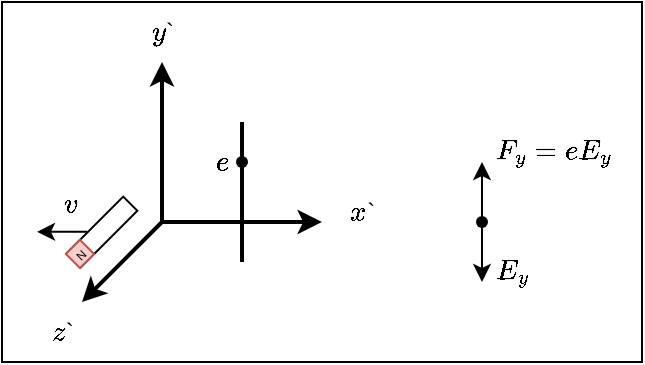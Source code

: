 <mxfile>
    <diagram id="6AsLAJR6rR4d6Buv_e9T" name="Moving Magnet Viewpoint">
        <mxGraphModel dx="594" dy="383" grid="1" gridSize="10" guides="1" tooltips="1" connect="1" arrows="1" fold="1" page="1" pageScale="1" pageWidth="850" pageHeight="1100" math="1" shadow="0">
            <root>
                <mxCell id="0"/>
                <mxCell id="1" parent="0"/>
                <mxCell id="tNNEHWLQzJgv0AfUDhNk-1" value="" style="rounded=0;whiteSpace=wrap;html=1;fontSize=6;" vertex="1" parent="1">
                    <mxGeometry x="260" y="120" width="320" height="180" as="geometry"/>
                </mxCell>
                <mxCell id="NuhRCnbj-rR4ml6HiLZx-2" value="`x``" style="text;html=1;align=center;verticalAlign=middle;resizable=0;points=[];autosize=1;strokeColor=none;fillColor=none;container=0;" parent="1" vertex="1">
                    <mxGeometry x="420" y="210" width="40" height="30" as="geometry"/>
                </mxCell>
                <mxCell id="NuhRCnbj-rR4ml6HiLZx-3" value="" style="endArrow=classic;html=1;rounded=0;strokeWidth=2;" parent="1" edge="1">
                    <mxGeometry width="50" height="50" relative="1" as="geometry">
                        <mxPoint x="340" y="230" as="sourcePoint"/>
                        <mxPoint x="300" y="270" as="targetPoint"/>
                    </mxGeometry>
                </mxCell>
                <mxCell id="NuhRCnbj-rR4ml6HiLZx-4" value="" style="endArrow=classic;html=1;rounded=0;strokeWidth=2;" parent="1" edge="1">
                    <mxGeometry width="50" height="50" relative="1" as="geometry">
                        <mxPoint x="340" y="230" as="sourcePoint"/>
                        <mxPoint x="420" y="230" as="targetPoint"/>
                    </mxGeometry>
                </mxCell>
                <mxCell id="NuhRCnbj-rR4ml6HiLZx-5" value="" style="endArrow=classic;html=1;rounded=0;strokeWidth=2;" parent="1" edge="1">
                    <mxGeometry width="50" height="50" relative="1" as="geometry">
                        <mxPoint x="340" y="230" as="sourcePoint"/>
                        <mxPoint x="340" y="150" as="targetPoint"/>
                    </mxGeometry>
                </mxCell>
                <mxCell id="NuhRCnbj-rR4ml6HiLZx-6" value="" style="endArrow=none;html=1;rounded=0;strokeWidth=2;" parent="1" source="NuhRCnbj-rR4ml6HiLZx-8" edge="1">
                    <mxGeometry width="50" height="50" relative="1" as="geometry">
                        <mxPoint x="380" y="250" as="sourcePoint"/>
                        <mxPoint x="380" y="180" as="targetPoint"/>
                    </mxGeometry>
                </mxCell>
                <mxCell id="NuhRCnbj-rR4ml6HiLZx-7" value="" style="endArrow=none;html=1;rounded=0;strokeWidth=2;" parent="1" target="NuhRCnbj-rR4ml6HiLZx-8" edge="1">
                    <mxGeometry width="50" height="50" relative="1" as="geometry">
                        <mxPoint x="380" y="250" as="sourcePoint"/>
                        <mxPoint x="380" y="180" as="targetPoint"/>
                    </mxGeometry>
                </mxCell>
                <mxCell id="NuhRCnbj-rR4ml6HiLZx-8" value="" style="shape=waypoint;sketch=0;fillStyle=solid;size=6;pointerEvents=1;points=[];fillColor=none;resizable=0;rotatable=0;perimeter=centerPerimeter;snapToPoint=1;container=0;" parent="1" vertex="1">
                    <mxGeometry x="370" y="190" width="20" height="20" as="geometry"/>
                </mxCell>
                <mxCell id="NuhRCnbj-rR4ml6HiLZx-9" value="`e`" style="text;html=1;align=center;verticalAlign=middle;resizable=0;points=[];autosize=1;strokeColor=none;fillColor=none;container=0;" parent="1" vertex="1">
                    <mxGeometry x="350" y="185" width="40" height="30" as="geometry"/>
                </mxCell>
                <mxCell id="NuhRCnbj-rR4ml6HiLZx-11" value="" style="endArrow=classic;html=1;rounded=0;fontFamily=Comic Sans MS;fontSize=18;fontColor=default;autosize=1;resizable=0;strokeWidth=1;" parent="1" edge="1">
                    <mxGeometry width="50" height="50" relative="1" as="geometry">
                        <mxPoint x="500" y="230" as="sourcePoint"/>
                        <mxPoint x="500" y="200" as="targetPoint"/>
                    </mxGeometry>
                </mxCell>
                <mxCell id="NuhRCnbj-rR4ml6HiLZx-12" value="" style="endArrow=classic;html=1;rounded=0;fontFamily=Comic Sans MS;fontSize=18;fontColor=default;autosize=1;resizable=0;strokeWidth=1;" parent="1" source="NuhRCnbj-rR4ml6HiLZx-16" edge="1">
                    <mxGeometry width="50" height="50" relative="1" as="geometry">
                        <mxPoint x="500" y="230" as="sourcePoint"/>
                        <mxPoint x="500" y="260" as="targetPoint"/>
                    </mxGeometry>
                </mxCell>
                <mxCell id="NuhRCnbj-rR4ml6HiLZx-13" value="`F_y = eE_y`" style="text;html=1;align=center;verticalAlign=middle;resizable=0;points=[];autosize=1;strokeColor=none;fillColor=none;container=0;" parent="1" vertex="1">
                    <mxGeometry x="490" y="180" width="90" height="30" as="geometry"/>
                </mxCell>
                <mxCell id="NuhRCnbj-rR4ml6HiLZx-14" value="`E_y`" style="text;html=1;align=center;verticalAlign=middle;resizable=0;points=[];autosize=1;strokeColor=none;fillColor=none;container=0;" parent="1" vertex="1">
                    <mxGeometry x="490" y="240" width="50" height="30" as="geometry"/>
                </mxCell>
                <mxCell id="NuhRCnbj-rR4ml6HiLZx-15" value="" style="endArrow=classic;html=1;rounded=0;fontFamily=Comic Sans MS;fontSize=18;fontColor=default;autosize=1;resizable=0;strokeWidth=1;" parent="1" target="NuhRCnbj-rR4ml6HiLZx-16" edge="1">
                    <mxGeometry width="50" height="50" relative="1" as="geometry">
                        <mxPoint x="500" y="230" as="sourcePoint"/>
                        <mxPoint x="500" y="260" as="targetPoint"/>
                    </mxGeometry>
                </mxCell>
                <mxCell id="NuhRCnbj-rR4ml6HiLZx-16" value="" style="shape=waypoint;sketch=0;fillStyle=solid;size=6;pointerEvents=1;points=[];fillColor=none;resizable=0;rotatable=0;perimeter=centerPerimeter;snapToPoint=1;container=0;" parent="1" vertex="1">
                    <mxGeometry x="490" y="220" width="20" height="20" as="geometry"/>
                </mxCell>
                <mxCell id="NuhRCnbj-rR4ml6HiLZx-17" value="`z``" style="text;html=1;align=center;verticalAlign=middle;resizable=0;points=[];autosize=1;strokeColor=none;fillColor=none;container=0;" parent="1" vertex="1">
                    <mxGeometry x="270" y="270" width="40" height="30" as="geometry"/>
                </mxCell>
                <mxCell id="NuhRCnbj-rR4ml6HiLZx-10" value="`y``" style="text;html=1;align=center;verticalAlign=middle;resizable=0;points=[];autosize=1;strokeColor=none;fillColor=none;container=0;" parent="1" vertex="1">
                    <mxGeometry x="320" y="120" width="40" height="30" as="geometry"/>
                </mxCell>
                <mxCell id="1cbVZLrpeC4I2aAIL1vO-1" value="" style="group;rotation=-45;" vertex="1" connectable="0" parent="1">
                    <mxGeometry x="290" y="230" width="40" height="10" as="geometry"/>
                </mxCell>
                <mxCell id="1cbVZLrpeC4I2aAIL1vO-2" value="" style="rounded=0;whiteSpace=wrap;html=1;rotation=-45;" vertex="1" parent="1cbVZLrpeC4I2aAIL1vO-1">
                    <mxGeometry width="40" height="10" as="geometry"/>
                </mxCell>
                <mxCell id="1cbVZLrpeC4I2aAIL1vO-3" value="&lt;div style=&quot;line-height: 60%;&quot;&gt;&lt;span style=&quot;font-size: 6px; background-color: initial;&quot;&gt;N&lt;/span&gt;&lt;/div&gt;" style="rounded=0;whiteSpace=wrap;html=1;rotation=-45;fillColor=#f8cecc;strokeColor=#b85450;align=center;" vertex="1" parent="1cbVZLrpeC4I2aAIL1vO-1">
                    <mxGeometry x="4" y="11" width="10" height="10" as="geometry"/>
                </mxCell>
                <mxCell id="LDwkRbOc_9nFIZK31GX--1" value="`v`" style="text;html=1;align=center;verticalAlign=middle;resizable=0;points=[];autosize=1;strokeColor=none;fillColor=none;container=0;" vertex="1" parent="1">
                    <mxGeometry x="274" y="206" width="40" height="30" as="geometry"/>
                </mxCell>
                <mxCell id="0WbcqZNlKmsOw2tWX00V-1" value="" style="endArrow=classic;html=1;rounded=0;strokeWidth=1;" edge="1" parent="1">
                    <mxGeometry width="50" height="50" relative="1" as="geometry">
                        <mxPoint x="302.5" y="234.89" as="sourcePoint"/>
                        <mxPoint x="277.5" y="234.89" as="targetPoint"/>
                    </mxGeometry>
                </mxCell>
            </root>
        </mxGraphModel>
    </diagram>
    <diagram id="XZfLOBcV1UCKSRtw0u-M" name="Moving Charge Viewpoint">
        <mxGraphModel dx="662" dy="427" grid="1" gridSize="10" guides="1" tooltips="1" connect="1" arrows="1" fold="1" page="1" pageScale="1" pageWidth="850" pageHeight="1100" math="1" shadow="0">
            <root>
                <mxCell id="0"/>
                <mxCell id="1" parent="0"/>
                <mxCell id="YIoTQbfE1xKEqL4B6jO3-21" value="" style="rounded=0;whiteSpace=wrap;html=1;fontSize=6;" vertex="1" parent="1">
                    <mxGeometry x="245" y="85" width="320" height="180" as="geometry"/>
                </mxCell>
                <mxCell id="3" value="" style="endArrow=classic;html=1;rounded=0;strokeWidth=2;" parent="1" edge="1">
                    <mxGeometry width="50" height="50" relative="1" as="geometry">
                        <mxPoint x="305" y="190" as="sourcePoint"/>
                        <mxPoint x="265" y="230" as="targetPoint"/>
                    </mxGeometry>
                </mxCell>
                <mxCell id="4" value="" style="endArrow=classic;html=1;rounded=0;strokeWidth=2;" parent="1" edge="1">
                    <mxGeometry width="50" height="50" relative="1" as="geometry">
                        <mxPoint x="305" y="190" as="sourcePoint"/>
                        <mxPoint x="385" y="190" as="targetPoint"/>
                    </mxGeometry>
                </mxCell>
                <mxCell id="5" value="" style="endArrow=classic;html=1;rounded=0;strokeWidth=2;" parent="1" edge="1">
                    <mxGeometry width="50" height="50" relative="1" as="geometry">
                        <mxPoint x="305" y="190" as="sourcePoint"/>
                        <mxPoint x="305" y="110" as="targetPoint"/>
                    </mxGeometry>
                </mxCell>
                <mxCell id="6" value="`z`" style="text;html=1;align=center;verticalAlign=middle;resizable=0;points=[];autosize=1;strokeColor=none;fillColor=none;container=0;" parent="1" vertex="1">
                    <mxGeometry x="235" y="230" width="40" height="30" as="geometry"/>
                </mxCell>
                <mxCell id="7" value="`x`" style="text;html=1;align=center;verticalAlign=middle;resizable=0;points=[];autosize=1;strokeColor=none;fillColor=none;container=0;" parent="1" vertex="1">
                    <mxGeometry x="385" y="170" width="40" height="30" as="geometry"/>
                </mxCell>
                <mxCell id="8" value="" style="endArrow=none;html=1;rounded=0;strokeWidth=2;" parent="1" source="12" edge="1">
                    <mxGeometry width="50" height="50" relative="1" as="geometry">
                        <mxPoint x="345" y="210" as="sourcePoint"/>
                        <mxPoint x="345" y="140" as="targetPoint"/>
                    </mxGeometry>
                </mxCell>
                <mxCell id="9" value="" style="endArrow=classic;html=1;rounded=0;strokeWidth=1;" parent="1" edge="1">
                    <mxGeometry width="50" height="50" relative="1" as="geometry">
                        <mxPoint x="345" y="160" as="sourcePoint"/>
                        <mxPoint x="375" y="160" as="targetPoint"/>
                    </mxGeometry>
                </mxCell>
                <mxCell id="10" value="`v`" style="text;html=1;align=center;verticalAlign=middle;resizable=0;points=[];autosize=1;strokeColor=none;fillColor=none;container=0;" parent="1" vertex="1">
                    <mxGeometry x="345" y="130" width="40" height="30" as="geometry"/>
                </mxCell>
                <mxCell id="11" value="" style="endArrow=none;html=1;rounded=0;strokeWidth=2;" parent="1" target="12" edge="1">
                    <mxGeometry width="50" height="50" relative="1" as="geometry">
                        <mxPoint x="345" y="210" as="sourcePoint"/>
                        <mxPoint x="345" y="140" as="targetPoint"/>
                    </mxGeometry>
                </mxCell>
                <mxCell id="12" value="" style="shape=waypoint;sketch=0;fillStyle=solid;size=6;pointerEvents=1;points=[];fillColor=none;resizable=0;rotatable=0;perimeter=centerPerimeter;snapToPoint=1;container=0;" parent="1" vertex="1">
                    <mxGeometry x="335" y="150" width="20" height="20" as="geometry"/>
                </mxCell>
                <mxCell id="13" value="`e`" style="text;html=1;align=center;verticalAlign=middle;resizable=0;points=[];autosize=1;strokeColor=none;fillColor=none;container=0;" parent="1" vertex="1">
                    <mxGeometry x="315" y="145" width="40" height="30" as="geometry"/>
                </mxCell>
                <mxCell id="15" value="" style="endArrow=classic;html=1;rounded=0;fontFamily=Comic Sans MS;fontSize=18;fontColor=default;autosize=1;resizable=0;strokeWidth=1;" parent="1" edge="1">
                    <mxGeometry width="50" height="50" relative="1" as="geometry">
                        <mxPoint x="465" y="190" as="sourcePoint"/>
                        <mxPoint x="465" y="160" as="targetPoint"/>
                    </mxGeometry>
                </mxCell>
                <mxCell id="16" value="" style="endArrow=classic;html=1;rounded=0;fontFamily=Comic Sans MS;fontSize=18;fontColor=default;autosize=1;resizable=0;strokeWidth=1;" parent="1" edge="1">
                    <mxGeometry width="50" height="50" relative="1" as="geometry">
                        <mxPoint x="465" y="190" as="sourcePoint"/>
                        <mxPoint x="445" y="210" as="targetPoint"/>
                    </mxGeometry>
                </mxCell>
                <mxCell id="17" value="" style="endArrow=classic;html=1;rounded=0;fontFamily=Comic Sans MS;fontSize=18;fontColor=default;autosize=1;resizable=0;strokeWidth=1;" parent="1" edge="1">
                    <mxGeometry width="50" height="50" relative="1" as="geometry">
                        <mxPoint x="465" y="190" as="sourcePoint"/>
                        <mxPoint x="495" y="190" as="targetPoint"/>
                    </mxGeometry>
                </mxCell>
                <mxCell id="18" value="`v`" style="text;html=1;align=center;verticalAlign=middle;resizable=0;points=[];autosize=1;strokeColor=none;fillColor=none;container=0;" parent="1" vertex="1">
                    <mxGeometry x="465" y="160" width="40" height="30" as="geometry"/>
                </mxCell>
                <mxCell id="19" value="`B_z`" style="text;html=1;align=center;verticalAlign=middle;resizable=0;points=[];autosize=1;strokeColor=none;fillColor=none;container=0;" parent="1" vertex="1">
                    <mxGeometry x="415" y="200" width="50" height="30" as="geometry"/>
                </mxCell>
                <mxCell id="20" value="`\vec F = e(\vec v \times \vec B)`" style="text;html=1;align=center;verticalAlign=middle;resizable=0;points=[];autosize=1;strokeColor=none;fillColor=none;container=0;" parent="1" vertex="1">
                    <mxGeometry x="415" y="140" width="200" height="30" as="geometry"/>
                </mxCell>
                <mxCell id="21" value="" style="shape=waypoint;sketch=0;fillStyle=solid;size=6;pointerEvents=1;points=[];fillColor=none;resizable=0;rotatable=0;perimeter=centerPerimeter;snapToPoint=1;container=0;" parent="1" vertex="1">
                    <mxGeometry x="455" y="180" width="20" height="20" as="geometry"/>
                </mxCell>
                <mxCell id="14" value="`y`" style="text;html=1;align=center;verticalAlign=middle;resizable=0;points=[];autosize=1;strokeColor=none;fillColor=none;container=0;" parent="1" vertex="1">
                    <mxGeometry x="285" y="80" width="40" height="30" as="geometry"/>
                </mxCell>
                <mxCell id="RQh-O1ugYUXuVarbIOHG-23" value="" style="group;rotation=-45;" vertex="1" connectable="0" parent="1">
                    <mxGeometry x="260" y="190" width="40" height="10" as="geometry"/>
                </mxCell>
                <mxCell id="RQh-O1ugYUXuVarbIOHG-21" value="" style="rounded=0;whiteSpace=wrap;html=1;rotation=-45;" vertex="1" parent="RQh-O1ugYUXuVarbIOHG-23">
                    <mxGeometry width="40" height="10" as="geometry"/>
                </mxCell>
                <mxCell id="RQh-O1ugYUXuVarbIOHG-22" value="&lt;div style=&quot;line-height: 60%;&quot;&gt;&lt;span style=&quot;font-size: 6px; background-color: initial;&quot;&gt;N&lt;/span&gt;&lt;/div&gt;" style="rounded=0;whiteSpace=wrap;html=1;rotation=-45;fillColor=#f8cecc;strokeColor=#b85450;align=center;" vertex="1" parent="RQh-O1ugYUXuVarbIOHG-23">
                    <mxGeometry x="4" y="11" width="10" height="10" as="geometry"/>
                </mxCell>
            </root>
        </mxGraphModel>
    </diagram>
</mxfile>